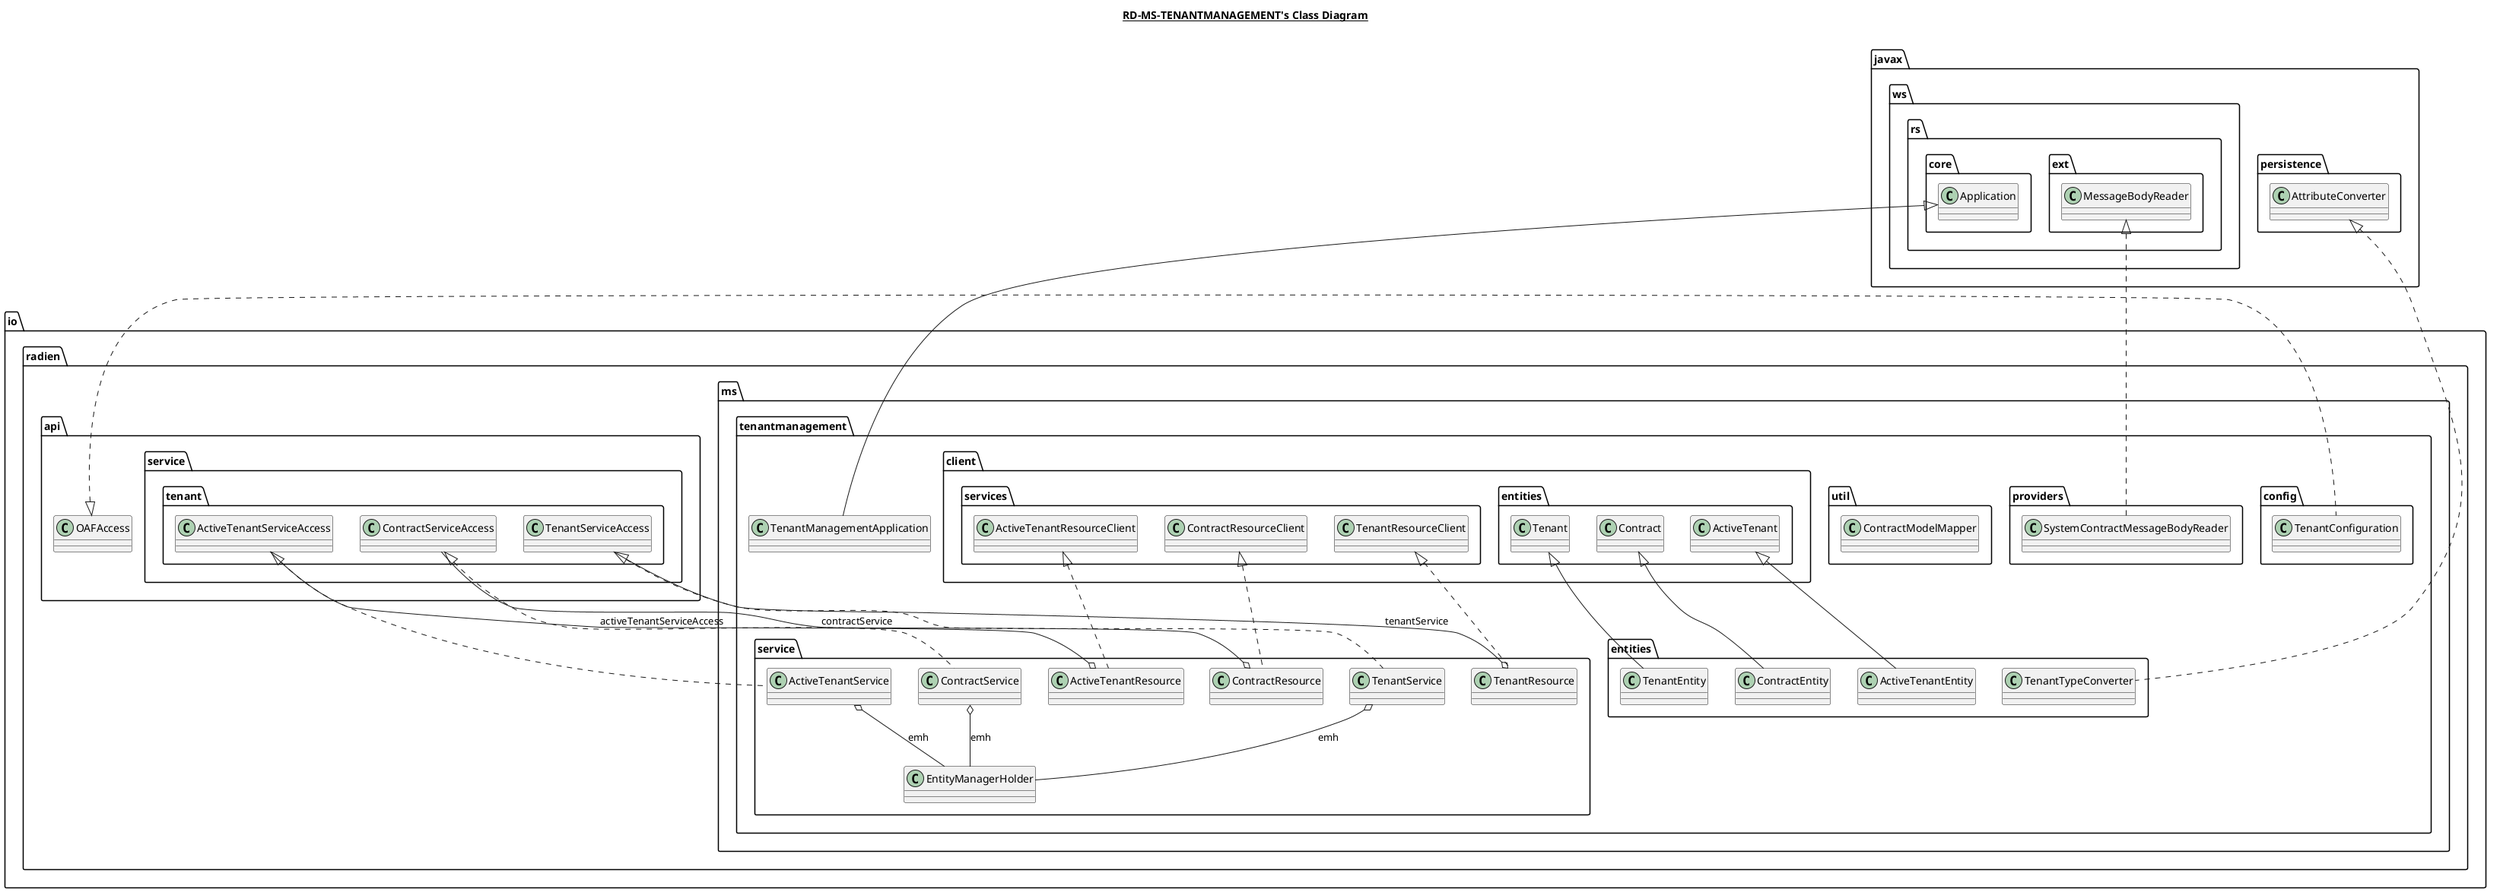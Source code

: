 @startuml

title __RD-MS-TENANTMANAGEMENT's Class Diagram__\n

  namespace io.radien.ms.tenantmanagement {
    class io.radien.ms.tenantmanagement.TenantManagementApplication {
    }
  }
  

  namespace io.radien.ms.tenantmanagement {
    namespace config {
      class io.radien.ms.tenantmanagement.config.TenantConfiguration {
      }
    }
  }
  

  namespace io.radien.ms.tenantmanagement {
    namespace entities {
      class io.radien.ms.tenantmanagement.entities.ActiveTenantEntity {
      }
    }
  }
  

  namespace io.radien.ms.tenantmanagement {
    namespace entities {
      class io.radien.ms.tenantmanagement.entities.ContractEntity {
      }
    }
  }
  

  namespace io.radien.ms.tenantmanagement {
    namespace entities {
      class io.radien.ms.tenantmanagement.entities.TenantEntity {
      }
    }
  }
  

  namespace io.radien.ms.tenantmanagement {
    namespace entities {
      class io.radien.ms.tenantmanagement.entities.TenantTypeConverter {
      }
    }
  }
  

  namespace io.radien.ms.tenantmanagement {
    namespace providers {
      class io.radien.ms.tenantmanagement.providers.SystemContractMessageBodyReader {
      }
    }
  }
  

  namespace io.radien.ms.tenantmanagement {
    namespace service {
      class io.radien.ms.tenantmanagement.service.ActiveTenantResource {
      }
    }
  }
  

  namespace io.radien.ms.tenantmanagement {
    namespace service {
      class io.radien.ms.tenantmanagement.service.ActiveTenantService {
      }
    }
  }
  

  namespace io.radien.ms.tenantmanagement {
    namespace service {
      class io.radien.ms.tenantmanagement.service.ContractResource {
      }
    }
  }
  

  namespace io.radien.ms.tenantmanagement {
    namespace service {
      class io.radien.ms.tenantmanagement.service.ContractService {
      }
    }
  }
  

  namespace io.radien.ms.tenantmanagement {
    namespace service {
      class io.radien.ms.tenantmanagement.service.EntityManagerHolder {
      }
    }
  }
  

  namespace io.radien.ms.tenantmanagement {
    namespace service {
      class io.radien.ms.tenantmanagement.service.TenantResource {
      }
    }
  }
  

  namespace io.radien.ms.tenantmanagement {
    namespace service {
      class io.radien.ms.tenantmanagement.service.TenantService {
      }
    }
  }
  

  namespace io.radien.ms.tenantmanagement {
    namespace util {
      class io.radien.ms.tenantmanagement.util.ContractModelMapper {
      }
    }
  }
  

  io.radien.ms.tenantmanagement.TenantManagementApplication -up-|> javax.ws.rs.core.Application
  io.radien.ms.tenantmanagement.config.TenantConfiguration .up.|> io.radien.api.OAFAccess
  io.radien.ms.tenantmanagement.entities.ActiveTenantEntity -up-|> io.radien.ms.tenantmanagement.client.entities.ActiveTenant
  io.radien.ms.tenantmanagement.entities.ContractEntity -up-|> io.radien.ms.tenantmanagement.client.entities.Contract
  io.radien.ms.tenantmanagement.entities.TenantEntity -up-|> io.radien.ms.tenantmanagement.client.entities.Tenant
  io.radien.ms.tenantmanagement.entities.TenantTypeConverter .up.|> javax.persistence.AttributeConverter
  io.radien.ms.tenantmanagement.providers.SystemContractMessageBodyReader .up.|> javax.ws.rs.ext.MessageBodyReader
  io.radien.ms.tenantmanagement.service.ActiveTenantResource .up.|> io.radien.ms.tenantmanagement.client.services.ActiveTenantResourceClient
  io.radien.ms.tenantmanagement.service.ActiveTenantResource o-- io.radien.api.service.tenant.ActiveTenantServiceAccess : activeTenantServiceAccess
  io.radien.ms.tenantmanagement.service.ActiveTenantService .up.|> io.radien.api.service.tenant.ActiveTenantServiceAccess
  io.radien.ms.tenantmanagement.service.ActiveTenantService o-- io.radien.ms.tenantmanagement.service.EntityManagerHolder : emh
  io.radien.ms.tenantmanagement.service.ContractResource .up.|> io.radien.ms.tenantmanagement.client.services.ContractResourceClient
  io.radien.ms.tenantmanagement.service.ContractResource o-- io.radien.api.service.tenant.ContractServiceAccess : contractService
  io.radien.ms.tenantmanagement.service.ContractService .up.|> io.radien.api.service.tenant.ContractServiceAccess
  io.radien.ms.tenantmanagement.service.ContractService o-- io.radien.ms.tenantmanagement.service.EntityManagerHolder : emh
  io.radien.ms.tenantmanagement.service.TenantResource .up.|> io.radien.ms.tenantmanagement.client.services.TenantResourceClient
  io.radien.ms.tenantmanagement.service.TenantResource o-- io.radien.api.service.tenant.TenantServiceAccess : tenantService
  io.radien.ms.tenantmanagement.service.TenantService .up.|> io.radien.api.service.tenant.TenantServiceAccess
  io.radien.ms.tenantmanagement.service.TenantService o-- io.radien.ms.tenantmanagement.service.EntityManagerHolder : emh







@enduml
